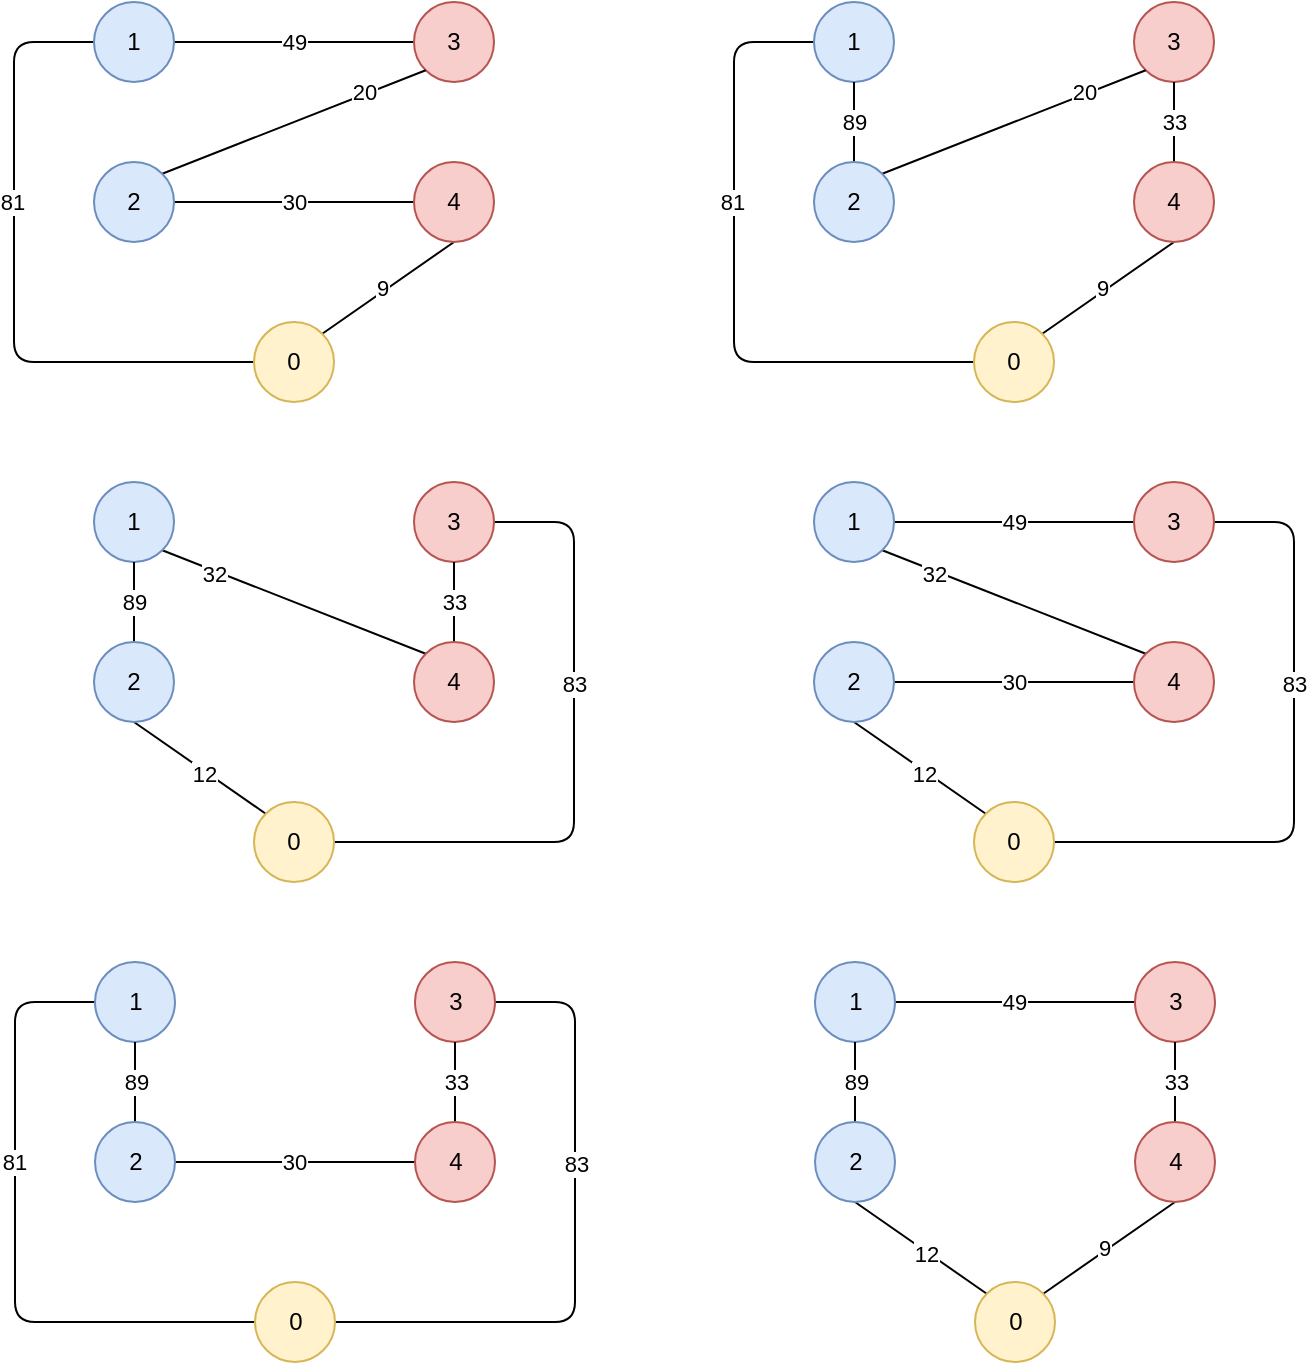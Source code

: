 <mxfile version="16.5.1" type="device"><diagram id="KT6BVVwpZQ-PzByDmpSR" name="Page-1"><mxGraphModel dx="1718" dy="1848" grid="1" gridSize="10" guides="1" tooltips="1" connect="1" arrows="1" fold="1" page="1" pageScale="1" pageWidth="1169" pageHeight="827" math="0" shadow="0"><root><mxCell id="0"/><mxCell id="1" parent="0"/><mxCell id="V3zKbNotuUNxuS-SZ1xN-5" style="edgeStyle=none;rounded=1;orthogonalLoop=1;jettySize=auto;html=1;exitX=0;exitY=0.5;exitDx=0;exitDy=0;entryX=0;entryY=0.5;entryDx=0;entryDy=0;endArrow=none;endFill=0;strokeColor=default;" parent="1" source="V3zKbNotuUNxuS-SZ1xN-7" target="V3zKbNotuUNxuS-SZ1xN-25" edge="1"><mxGeometry relative="1" as="geometry"><Array as="points"><mxPoint x="200.5" y="-220"/><mxPoint x="200.5" y="-60"/></Array></mxGeometry></mxCell><mxCell id="V3zKbNotuUNxuS-SZ1xN-6" value="81" style="edgeLabel;html=1;align=center;verticalAlign=middle;resizable=0;points=[];" parent="V3zKbNotuUNxuS-SZ1xN-5" vertex="1" connectable="0"><mxGeometry x="-0.418" y="-1" relative="1" as="geometry"><mxPoint y="27" as="offset"/></mxGeometry></mxCell><mxCell id="V3zKbNotuUNxuS-SZ1xN-7" value="1" style="ellipse;whiteSpace=wrap;html=1;aspect=fixed;fillColor=#dae8fc;strokeColor=#6c8ebf;" parent="1" vertex="1"><mxGeometry x="240.5" y="-240" width="40" height="40" as="geometry"/></mxCell><mxCell id="V3zKbNotuUNxuS-SZ1xN-8" style="edgeStyle=none;rounded=1;orthogonalLoop=1;jettySize=auto;html=1;exitX=1;exitY=0.5;exitDx=0;exitDy=0;entryX=1;entryY=0.5;entryDx=0;entryDy=0;endArrow=none;endFill=0;strokeColor=default;" parent="1" source="V3zKbNotuUNxuS-SZ1xN-10" target="V3zKbNotuUNxuS-SZ1xN-25" edge="1"><mxGeometry relative="1" as="geometry"><Array as="points"><mxPoint x="480.5" y="-220"/><mxPoint x="480.5" y="-60"/></Array></mxGeometry></mxCell><mxCell id="V3zKbNotuUNxuS-SZ1xN-9" value="83" style="edgeLabel;html=1;align=center;verticalAlign=middle;resizable=0;points=[];" parent="V3zKbNotuUNxuS-SZ1xN-8" vertex="1" connectable="0"><mxGeometry x="-0.379" relative="1" as="geometry"><mxPoint y="21" as="offset"/></mxGeometry></mxCell><mxCell id="V3zKbNotuUNxuS-SZ1xN-10" value="3" style="ellipse;whiteSpace=wrap;html=1;aspect=fixed;fillColor=#f8cecc;strokeColor=#b85450;" parent="1" vertex="1"><mxGeometry x="400.5" y="-240" width="40" height="40" as="geometry"/></mxCell><mxCell id="V3zKbNotuUNxuS-SZ1xN-13" style="edgeStyle=none;rounded=0;orthogonalLoop=1;jettySize=auto;html=1;exitX=1;exitY=0.5;exitDx=0;exitDy=0;endArrow=none;endFill=0;strokeColor=default;" parent="1" source="V3zKbNotuUNxuS-SZ1xN-19" target="V3zKbNotuUNxuS-SZ1xN-24" edge="1"><mxGeometry relative="1" as="geometry"/></mxCell><mxCell id="V3zKbNotuUNxuS-SZ1xN-14" value="30" style="edgeLabel;html=1;align=center;verticalAlign=middle;resizable=0;points=[];" parent="V3zKbNotuUNxuS-SZ1xN-13" vertex="1" connectable="0"><mxGeometry x="0.179" y="-1" relative="1" as="geometry"><mxPoint x="-11" y="-1" as="offset"/></mxGeometry></mxCell><mxCell id="V3zKbNotuUNxuS-SZ1xN-15" style="edgeStyle=none;rounded=0;orthogonalLoop=1;jettySize=auto;html=1;exitX=0.5;exitY=0;exitDx=0;exitDy=0;entryX=0.5;entryY=1;entryDx=0;entryDy=0;endArrow=none;endFill=0;strokeColor=default;" parent="1" source="V3zKbNotuUNxuS-SZ1xN-19" target="V3zKbNotuUNxuS-SZ1xN-7" edge="1"><mxGeometry relative="1" as="geometry"/></mxCell><mxCell id="V3zKbNotuUNxuS-SZ1xN-16" value="89" style="edgeLabel;html=1;align=center;verticalAlign=middle;resizable=0;points=[];" parent="V3zKbNotuUNxuS-SZ1xN-15" vertex="1" connectable="0"><mxGeometry x="-0.4" relative="1" as="geometry"><mxPoint y="-8" as="offset"/></mxGeometry></mxCell><mxCell id="V3zKbNotuUNxuS-SZ1xN-19" value="2" style="ellipse;whiteSpace=wrap;html=1;aspect=fixed;fillColor=#dae8fc;strokeColor=#6c8ebf;" parent="1" vertex="1"><mxGeometry x="240.5" y="-160" width="40" height="40" as="geometry"/></mxCell><mxCell id="V3zKbNotuUNxuS-SZ1xN-20" style="edgeStyle=none;rounded=0;orthogonalLoop=1;jettySize=auto;html=1;exitX=0.5;exitY=0;exitDx=0;exitDy=0;entryX=0.5;entryY=1;entryDx=0;entryDy=0;endArrow=none;endFill=0;strokeColor=default;" parent="1" source="V3zKbNotuUNxuS-SZ1xN-24" target="V3zKbNotuUNxuS-SZ1xN-10" edge="1"><mxGeometry relative="1" as="geometry"/></mxCell><mxCell id="V3zKbNotuUNxuS-SZ1xN-21" value="33" style="edgeLabel;html=1;align=center;verticalAlign=middle;resizable=0;points=[];" parent="V3zKbNotuUNxuS-SZ1xN-20" vertex="1" connectable="0"><mxGeometry x="-0.286" relative="1" as="geometry"><mxPoint y="-6" as="offset"/></mxGeometry></mxCell><mxCell id="V3zKbNotuUNxuS-SZ1xN-24" value="4" style="ellipse;whiteSpace=wrap;html=1;aspect=fixed;fillColor=#f8cecc;strokeColor=#b85450;" parent="1" vertex="1"><mxGeometry x="400.5" y="-160" width="40" height="40" as="geometry"/></mxCell><mxCell id="V3zKbNotuUNxuS-SZ1xN-25" value="0" style="ellipse;whiteSpace=wrap;html=1;aspect=fixed;fillColor=#fff2cc;strokeColor=#d6b656;" parent="1" vertex="1"><mxGeometry x="320.5" y="-80" width="40" height="40" as="geometry"/></mxCell><mxCell id="V3zKbNotuUNxuS-SZ1xN-28" style="edgeStyle=none;rounded=0;orthogonalLoop=1;jettySize=auto;html=1;exitX=1;exitY=0.5;exitDx=0;exitDy=0;endArrow=none;endFill=0;strokeColor=default;" parent="1" source="V3zKbNotuUNxuS-SZ1xN-32" target="V3zKbNotuUNxuS-SZ1xN-35" edge="1"><mxGeometry relative="1" as="geometry"/></mxCell><mxCell id="V3zKbNotuUNxuS-SZ1xN-29" value="49" style="edgeLabel;html=1;align=center;verticalAlign=middle;resizable=0;points=[];" parent="V3zKbNotuUNxuS-SZ1xN-28" vertex="1" connectable="0"><mxGeometry x="-0.193" y="-1" relative="1" as="geometry"><mxPoint x="11" y="-1" as="offset"/></mxGeometry></mxCell><mxCell id="V3zKbNotuUNxuS-SZ1xN-32" value="1" style="ellipse;whiteSpace=wrap;html=1;aspect=fixed;fillColor=#dae8fc;strokeColor=#6c8ebf;" parent="1" vertex="1"><mxGeometry x="600.5" y="-240" width="40" height="40" as="geometry"/></mxCell><mxCell id="V3zKbNotuUNxuS-SZ1xN-35" value="3" style="ellipse;whiteSpace=wrap;html=1;aspect=fixed;fillColor=#f8cecc;strokeColor=#b85450;" parent="1" vertex="1"><mxGeometry x="760.5" y="-240" width="40" height="40" as="geometry"/></mxCell><mxCell id="V3zKbNotuUNxuS-SZ1xN-40" style="edgeStyle=none;rounded=0;orthogonalLoop=1;jettySize=auto;html=1;exitX=0.5;exitY=0;exitDx=0;exitDy=0;entryX=0.5;entryY=1;entryDx=0;entryDy=0;endArrow=none;endFill=0;strokeColor=default;" parent="1" source="V3zKbNotuUNxuS-SZ1xN-44" target="V3zKbNotuUNxuS-SZ1xN-32" edge="1"><mxGeometry relative="1" as="geometry"/></mxCell><mxCell id="V3zKbNotuUNxuS-SZ1xN-41" value="89" style="edgeLabel;html=1;align=center;verticalAlign=middle;resizable=0;points=[];" parent="V3zKbNotuUNxuS-SZ1xN-40" vertex="1" connectable="0"><mxGeometry x="-0.4" relative="1" as="geometry"><mxPoint y="-8" as="offset"/></mxGeometry></mxCell><mxCell id="V3zKbNotuUNxuS-SZ1xN-42" style="edgeStyle=none;rounded=0;orthogonalLoop=1;jettySize=auto;html=1;exitX=0.5;exitY=1;exitDx=0;exitDy=0;entryX=0;entryY=0;entryDx=0;entryDy=0;endArrow=none;endFill=0;strokeColor=default;" parent="1" source="V3zKbNotuUNxuS-SZ1xN-44" target="V3zKbNotuUNxuS-SZ1xN-50" edge="1"><mxGeometry relative="1" as="geometry"/></mxCell><mxCell id="V3zKbNotuUNxuS-SZ1xN-43" value="12" style="edgeLabel;html=1;align=center;verticalAlign=middle;resizable=0;points=[];" parent="V3zKbNotuUNxuS-SZ1xN-42" vertex="1" connectable="0"><mxGeometry x="0.163" relative="1" as="geometry"><mxPoint x="-3" y="-1" as="offset"/></mxGeometry></mxCell><mxCell id="V3zKbNotuUNxuS-SZ1xN-44" value="2" style="ellipse;whiteSpace=wrap;html=1;aspect=fixed;fillColor=#dae8fc;strokeColor=#6c8ebf;" parent="1" vertex="1"><mxGeometry x="600.5" y="-160" width="40" height="40" as="geometry"/></mxCell><mxCell id="V3zKbNotuUNxuS-SZ1xN-45" style="edgeStyle=none;rounded=0;orthogonalLoop=1;jettySize=auto;html=1;exitX=0.5;exitY=0;exitDx=0;exitDy=0;entryX=0.5;entryY=1;entryDx=0;entryDy=0;endArrow=none;endFill=0;strokeColor=default;" parent="1" source="V3zKbNotuUNxuS-SZ1xN-49" target="V3zKbNotuUNxuS-SZ1xN-35" edge="1"><mxGeometry relative="1" as="geometry"/></mxCell><mxCell id="V3zKbNotuUNxuS-SZ1xN-46" value="33" style="edgeLabel;html=1;align=center;verticalAlign=middle;resizable=0;points=[];" parent="V3zKbNotuUNxuS-SZ1xN-45" vertex="1" connectable="0"><mxGeometry x="-0.286" relative="1" as="geometry"><mxPoint y="-6" as="offset"/></mxGeometry></mxCell><mxCell id="V3zKbNotuUNxuS-SZ1xN-47" style="edgeStyle=none;rounded=0;orthogonalLoop=1;jettySize=auto;html=1;exitX=0.5;exitY=1;exitDx=0;exitDy=0;entryX=1;entryY=0;entryDx=0;entryDy=0;endArrow=none;endFill=0;strokeColor=default;" parent="1" source="V3zKbNotuUNxuS-SZ1xN-49" target="V3zKbNotuUNxuS-SZ1xN-50" edge="1"><mxGeometry relative="1" as="geometry"/></mxCell><mxCell id="V3zKbNotuUNxuS-SZ1xN-48" value="9" style="edgeLabel;html=1;align=center;verticalAlign=middle;resizable=0;points=[];" parent="V3zKbNotuUNxuS-SZ1xN-47" vertex="1" connectable="0"><mxGeometry x="0.335" y="2" relative="1" as="geometry"><mxPoint x="7" y="-9" as="offset"/></mxGeometry></mxCell><mxCell id="V3zKbNotuUNxuS-SZ1xN-49" value="4" style="ellipse;whiteSpace=wrap;html=1;aspect=fixed;fillColor=#f8cecc;strokeColor=#b85450;" parent="1" vertex="1"><mxGeometry x="760.5" y="-160" width="40" height="40" as="geometry"/></mxCell><mxCell id="V3zKbNotuUNxuS-SZ1xN-50" value="0" style="ellipse;whiteSpace=wrap;html=1;aspect=fixed;fillColor=#fff2cc;strokeColor=#d6b656;" parent="1" vertex="1"><mxGeometry x="680.5" y="-80" width="40" height="40" as="geometry"/></mxCell><mxCell id="V3zKbNotuUNxuS-SZ1xN-51" style="orthogonalLoop=1;jettySize=auto;html=1;exitX=1;exitY=1;exitDx=0;exitDy=0;strokeColor=default;rounded=0;entryX=0;entryY=0;entryDx=0;entryDy=0;endArrow=none;endFill=0;" parent="1" source="V3zKbNotuUNxuS-SZ1xN-57" target="V3zKbNotuUNxuS-SZ1xN-74" edge="1"><mxGeometry relative="1" as="geometry"><mxPoint x="390" y="-380" as="targetPoint"/></mxGeometry></mxCell><mxCell id="V3zKbNotuUNxuS-SZ1xN-52" value="32" style="edgeLabel;html=1;align=center;verticalAlign=middle;resizable=0;points=[];" parent="V3zKbNotuUNxuS-SZ1xN-51" vertex="1" connectable="0"><mxGeometry x="-0.404" relative="1" as="geometry"><mxPoint x="-13" y="-4" as="offset"/></mxGeometry></mxCell><mxCell id="V3zKbNotuUNxuS-SZ1xN-57" value="1" style="ellipse;whiteSpace=wrap;html=1;aspect=fixed;fillColor=#dae8fc;strokeColor=#6c8ebf;" parent="1" vertex="1"><mxGeometry x="240" y="-480" width="40" height="40" as="geometry"/></mxCell><mxCell id="V3zKbNotuUNxuS-SZ1xN-58" style="edgeStyle=none;rounded=1;orthogonalLoop=1;jettySize=auto;html=1;exitX=1;exitY=0.5;exitDx=0;exitDy=0;entryX=1;entryY=0.5;entryDx=0;entryDy=0;endArrow=none;endFill=0;strokeColor=default;" parent="1" source="V3zKbNotuUNxuS-SZ1xN-60" target="V3zKbNotuUNxuS-SZ1xN-75" edge="1"><mxGeometry relative="1" as="geometry"><Array as="points"><mxPoint x="480" y="-460"/><mxPoint x="480" y="-300"/></Array></mxGeometry></mxCell><mxCell id="V3zKbNotuUNxuS-SZ1xN-59" value="83" style="edgeLabel;html=1;align=center;verticalAlign=middle;resizable=0;points=[];" parent="V3zKbNotuUNxuS-SZ1xN-58" vertex="1" connectable="0"><mxGeometry x="-0.379" relative="1" as="geometry"><mxPoint y="21" as="offset"/></mxGeometry></mxCell><mxCell id="V3zKbNotuUNxuS-SZ1xN-60" value="3" style="ellipse;whiteSpace=wrap;html=1;aspect=fixed;fillColor=#f8cecc;strokeColor=#b85450;" parent="1" vertex="1"><mxGeometry x="400" y="-480" width="40" height="40" as="geometry"/></mxCell><mxCell id="V3zKbNotuUNxuS-SZ1xN-65" style="edgeStyle=none;rounded=0;orthogonalLoop=1;jettySize=auto;html=1;exitX=0.5;exitY=0;exitDx=0;exitDy=0;entryX=0.5;entryY=1;entryDx=0;entryDy=0;endArrow=none;endFill=0;strokeColor=default;" parent="1" source="V3zKbNotuUNxuS-SZ1xN-69" target="V3zKbNotuUNxuS-SZ1xN-57" edge="1"><mxGeometry relative="1" as="geometry"/></mxCell><mxCell id="V3zKbNotuUNxuS-SZ1xN-66" value="89" style="edgeLabel;html=1;align=center;verticalAlign=middle;resizable=0;points=[];" parent="V3zKbNotuUNxuS-SZ1xN-65" vertex="1" connectable="0"><mxGeometry x="-0.4" relative="1" as="geometry"><mxPoint y="-8" as="offset"/></mxGeometry></mxCell><mxCell id="V3zKbNotuUNxuS-SZ1xN-67" style="edgeStyle=none;rounded=0;orthogonalLoop=1;jettySize=auto;html=1;exitX=0.5;exitY=1;exitDx=0;exitDy=0;entryX=0;entryY=0;entryDx=0;entryDy=0;endArrow=none;endFill=0;strokeColor=default;" parent="1" source="V3zKbNotuUNxuS-SZ1xN-69" target="V3zKbNotuUNxuS-SZ1xN-75" edge="1"><mxGeometry relative="1" as="geometry"/></mxCell><mxCell id="V3zKbNotuUNxuS-SZ1xN-68" value="12" style="edgeLabel;html=1;align=center;verticalAlign=middle;resizable=0;points=[];" parent="V3zKbNotuUNxuS-SZ1xN-67" vertex="1" connectable="0"><mxGeometry x="0.163" relative="1" as="geometry"><mxPoint x="-3" y="-1" as="offset"/></mxGeometry></mxCell><mxCell id="V3zKbNotuUNxuS-SZ1xN-69" value="2" style="ellipse;whiteSpace=wrap;html=1;aspect=fixed;fillColor=#dae8fc;strokeColor=#6c8ebf;" parent="1" vertex="1"><mxGeometry x="240" y="-400" width="40" height="40" as="geometry"/></mxCell><mxCell id="V3zKbNotuUNxuS-SZ1xN-70" style="edgeStyle=none;rounded=0;orthogonalLoop=1;jettySize=auto;html=1;exitX=0.5;exitY=0;exitDx=0;exitDy=0;entryX=0.5;entryY=1;entryDx=0;entryDy=0;endArrow=none;endFill=0;strokeColor=default;" parent="1" source="V3zKbNotuUNxuS-SZ1xN-74" target="V3zKbNotuUNxuS-SZ1xN-60" edge="1"><mxGeometry relative="1" as="geometry"/></mxCell><mxCell id="V3zKbNotuUNxuS-SZ1xN-71" value="33" style="edgeLabel;html=1;align=center;verticalAlign=middle;resizable=0;points=[];" parent="V3zKbNotuUNxuS-SZ1xN-70" vertex="1" connectable="0"><mxGeometry x="-0.286" relative="1" as="geometry"><mxPoint y="-6" as="offset"/></mxGeometry></mxCell><mxCell id="V3zKbNotuUNxuS-SZ1xN-74" value="4" style="ellipse;whiteSpace=wrap;html=1;aspect=fixed;fillColor=#f8cecc;strokeColor=#b85450;" parent="1" vertex="1"><mxGeometry x="400" y="-400" width="40" height="40" as="geometry"/></mxCell><mxCell id="V3zKbNotuUNxuS-SZ1xN-75" value="0" style="ellipse;whiteSpace=wrap;html=1;aspect=fixed;fillColor=#fff2cc;strokeColor=#d6b656;" parent="1" vertex="1"><mxGeometry x="320" y="-320" width="40" height="40" as="geometry"/></mxCell><mxCell id="V3zKbNotuUNxuS-SZ1xN-76" style="orthogonalLoop=1;jettySize=auto;html=1;exitX=1;exitY=1;exitDx=0;exitDy=0;strokeColor=default;rounded=0;entryX=0;entryY=0;entryDx=0;entryDy=0;endArrow=none;endFill=0;" parent="1" source="V3zKbNotuUNxuS-SZ1xN-82" target="V3zKbNotuUNxuS-SZ1xN-99" edge="1"><mxGeometry relative="1" as="geometry"><mxPoint x="750" y="-380" as="targetPoint"/></mxGeometry></mxCell><mxCell id="V3zKbNotuUNxuS-SZ1xN-77" value="32" style="edgeLabel;html=1;align=center;verticalAlign=middle;resizable=0;points=[];" parent="V3zKbNotuUNxuS-SZ1xN-76" vertex="1" connectable="0"><mxGeometry x="-0.404" relative="1" as="geometry"><mxPoint x="-13" y="-4" as="offset"/></mxGeometry></mxCell><mxCell id="V3zKbNotuUNxuS-SZ1xN-78" style="edgeStyle=none;rounded=0;orthogonalLoop=1;jettySize=auto;html=1;exitX=1;exitY=0.5;exitDx=0;exitDy=0;endArrow=none;endFill=0;strokeColor=default;" parent="1" source="V3zKbNotuUNxuS-SZ1xN-82" target="V3zKbNotuUNxuS-SZ1xN-85" edge="1"><mxGeometry relative="1" as="geometry"/></mxCell><mxCell id="V3zKbNotuUNxuS-SZ1xN-79" value="49" style="edgeLabel;html=1;align=center;verticalAlign=middle;resizable=0;points=[];" parent="V3zKbNotuUNxuS-SZ1xN-78" vertex="1" connectable="0"><mxGeometry x="-0.193" y="-1" relative="1" as="geometry"><mxPoint x="11" y="-1" as="offset"/></mxGeometry></mxCell><mxCell id="V3zKbNotuUNxuS-SZ1xN-82" value="1" style="ellipse;whiteSpace=wrap;html=1;aspect=fixed;fillColor=#dae8fc;strokeColor=#6c8ebf;" parent="1" vertex="1"><mxGeometry x="600" y="-480" width="40" height="40" as="geometry"/></mxCell><mxCell id="V3zKbNotuUNxuS-SZ1xN-83" style="edgeStyle=none;rounded=1;orthogonalLoop=1;jettySize=auto;html=1;exitX=1;exitY=0.5;exitDx=0;exitDy=0;entryX=1;entryY=0.5;entryDx=0;entryDy=0;endArrow=none;endFill=0;strokeColor=default;" parent="1" source="V3zKbNotuUNxuS-SZ1xN-85" target="V3zKbNotuUNxuS-SZ1xN-100" edge="1"><mxGeometry relative="1" as="geometry"><Array as="points"><mxPoint x="840" y="-460"/><mxPoint x="840" y="-300"/></Array></mxGeometry></mxCell><mxCell id="V3zKbNotuUNxuS-SZ1xN-84" value="83" style="edgeLabel;html=1;align=center;verticalAlign=middle;resizable=0;points=[];" parent="V3zKbNotuUNxuS-SZ1xN-83" vertex="1" connectable="0"><mxGeometry x="-0.379" relative="1" as="geometry"><mxPoint y="21" as="offset"/></mxGeometry></mxCell><mxCell id="V3zKbNotuUNxuS-SZ1xN-85" value="3" style="ellipse;whiteSpace=wrap;html=1;aspect=fixed;fillColor=#f8cecc;strokeColor=#b85450;" parent="1" vertex="1"><mxGeometry x="760" y="-480" width="40" height="40" as="geometry"/></mxCell><mxCell id="V3zKbNotuUNxuS-SZ1xN-88" style="edgeStyle=none;rounded=0;orthogonalLoop=1;jettySize=auto;html=1;exitX=1;exitY=0.5;exitDx=0;exitDy=0;endArrow=none;endFill=0;strokeColor=default;" parent="1" source="V3zKbNotuUNxuS-SZ1xN-94" target="V3zKbNotuUNxuS-SZ1xN-99" edge="1"><mxGeometry relative="1" as="geometry"/></mxCell><mxCell id="V3zKbNotuUNxuS-SZ1xN-89" value="30" style="edgeLabel;html=1;align=center;verticalAlign=middle;resizable=0;points=[];" parent="V3zKbNotuUNxuS-SZ1xN-88" vertex="1" connectable="0"><mxGeometry x="0.179" y="-1" relative="1" as="geometry"><mxPoint x="-11" y="-1" as="offset"/></mxGeometry></mxCell><mxCell id="V3zKbNotuUNxuS-SZ1xN-92" style="edgeStyle=none;rounded=0;orthogonalLoop=1;jettySize=auto;html=1;exitX=0.5;exitY=1;exitDx=0;exitDy=0;entryX=0;entryY=0;entryDx=0;entryDy=0;endArrow=none;endFill=0;strokeColor=default;" parent="1" source="V3zKbNotuUNxuS-SZ1xN-94" target="V3zKbNotuUNxuS-SZ1xN-100" edge="1"><mxGeometry relative="1" as="geometry"/></mxCell><mxCell id="V3zKbNotuUNxuS-SZ1xN-93" value="12" style="edgeLabel;html=1;align=center;verticalAlign=middle;resizable=0;points=[];" parent="V3zKbNotuUNxuS-SZ1xN-92" vertex="1" connectable="0"><mxGeometry x="0.163" relative="1" as="geometry"><mxPoint x="-3" y="-1" as="offset"/></mxGeometry></mxCell><mxCell id="V3zKbNotuUNxuS-SZ1xN-94" value="2" style="ellipse;whiteSpace=wrap;html=1;aspect=fixed;fillColor=#dae8fc;strokeColor=#6c8ebf;" parent="1" vertex="1"><mxGeometry x="600" y="-400" width="40" height="40" as="geometry"/></mxCell><mxCell id="V3zKbNotuUNxuS-SZ1xN-99" value="4" style="ellipse;whiteSpace=wrap;html=1;aspect=fixed;fillColor=#f8cecc;strokeColor=#b85450;" parent="1" vertex="1"><mxGeometry x="760" y="-400" width="40" height="40" as="geometry"/></mxCell><mxCell id="V3zKbNotuUNxuS-SZ1xN-100" value="0" style="ellipse;whiteSpace=wrap;html=1;aspect=fixed;fillColor=#fff2cc;strokeColor=#d6b656;" parent="1" vertex="1"><mxGeometry x="680" y="-320" width="40" height="40" as="geometry"/></mxCell><mxCell id="V3zKbNotuUNxuS-SZ1xN-103" style="edgeStyle=none;rounded=0;orthogonalLoop=1;jettySize=auto;html=1;exitX=1;exitY=0.5;exitDx=0;exitDy=0;endArrow=none;endFill=0;strokeColor=default;" parent="1" source="V3zKbNotuUNxuS-SZ1xN-107" target="V3zKbNotuUNxuS-SZ1xN-110" edge="1"><mxGeometry relative="1" as="geometry"/></mxCell><mxCell id="V3zKbNotuUNxuS-SZ1xN-104" value="49" style="edgeLabel;html=1;align=center;verticalAlign=middle;resizable=0;points=[];" parent="V3zKbNotuUNxuS-SZ1xN-103" vertex="1" connectable="0"><mxGeometry x="-0.193" y="-1" relative="1" as="geometry"><mxPoint x="11" y="-1" as="offset"/></mxGeometry></mxCell><mxCell id="V3zKbNotuUNxuS-SZ1xN-105" style="edgeStyle=none;rounded=1;orthogonalLoop=1;jettySize=auto;html=1;exitX=0;exitY=0.5;exitDx=0;exitDy=0;entryX=0;entryY=0.5;entryDx=0;entryDy=0;endArrow=none;endFill=0;strokeColor=default;" parent="1" source="V3zKbNotuUNxuS-SZ1xN-107" target="V3zKbNotuUNxuS-SZ1xN-125" edge="1"><mxGeometry relative="1" as="geometry"><Array as="points"><mxPoint x="200" y="-700"/><mxPoint x="200" y="-540"/></Array></mxGeometry></mxCell><mxCell id="V3zKbNotuUNxuS-SZ1xN-106" value="81" style="edgeLabel;html=1;align=center;verticalAlign=middle;resizable=0;points=[];" parent="V3zKbNotuUNxuS-SZ1xN-105" vertex="1" connectable="0"><mxGeometry x="-0.418" y="-1" relative="1" as="geometry"><mxPoint y="27" as="offset"/></mxGeometry></mxCell><mxCell id="V3zKbNotuUNxuS-SZ1xN-107" value="1" style="ellipse;whiteSpace=wrap;html=1;aspect=fixed;fillColor=#dae8fc;strokeColor=#6c8ebf;" parent="1" vertex="1"><mxGeometry x="240" y="-720" width="40" height="40" as="geometry"/></mxCell><mxCell id="V3zKbNotuUNxuS-SZ1xN-110" value="3" style="ellipse;whiteSpace=wrap;html=1;aspect=fixed;fillColor=#f8cecc;strokeColor=#b85450;" parent="1" vertex="1"><mxGeometry x="400" y="-720" width="40" height="40" as="geometry"/></mxCell><mxCell id="V3zKbNotuUNxuS-SZ1xN-111" style="edgeStyle=none;rounded=0;orthogonalLoop=1;jettySize=auto;html=1;exitX=1;exitY=0;exitDx=0;exitDy=0;entryX=0;entryY=1;entryDx=0;entryDy=0;endArrow=none;endFill=0;strokeColor=default;" parent="1" source="V3zKbNotuUNxuS-SZ1xN-119" target="V3zKbNotuUNxuS-SZ1xN-110" edge="1"><mxGeometry relative="1" as="geometry"/></mxCell><mxCell id="V3zKbNotuUNxuS-SZ1xN-112" value="20" style="edgeLabel;html=1;align=center;verticalAlign=middle;resizable=0;points=[];" parent="V3zKbNotuUNxuS-SZ1xN-111" vertex="1" connectable="0"><mxGeometry x="0.544" y="1" relative="1" as="geometry"><mxPoint as="offset"/></mxGeometry></mxCell><mxCell id="V3zKbNotuUNxuS-SZ1xN-113" style="edgeStyle=none;rounded=0;orthogonalLoop=1;jettySize=auto;html=1;exitX=1;exitY=0.5;exitDx=0;exitDy=0;endArrow=none;endFill=0;strokeColor=default;" parent="1" source="V3zKbNotuUNxuS-SZ1xN-119" target="V3zKbNotuUNxuS-SZ1xN-124" edge="1"><mxGeometry relative="1" as="geometry"/></mxCell><mxCell id="V3zKbNotuUNxuS-SZ1xN-114" value="30" style="edgeLabel;html=1;align=center;verticalAlign=middle;resizable=0;points=[];" parent="V3zKbNotuUNxuS-SZ1xN-113" vertex="1" connectable="0"><mxGeometry x="0.179" y="-1" relative="1" as="geometry"><mxPoint x="-11" y="-1" as="offset"/></mxGeometry></mxCell><mxCell id="V3zKbNotuUNxuS-SZ1xN-119" value="2" style="ellipse;whiteSpace=wrap;html=1;aspect=fixed;fillColor=#dae8fc;strokeColor=#6c8ebf;" parent="1" vertex="1"><mxGeometry x="240" y="-640" width="40" height="40" as="geometry"/></mxCell><mxCell id="V3zKbNotuUNxuS-SZ1xN-122" style="edgeStyle=none;rounded=0;orthogonalLoop=1;jettySize=auto;html=1;exitX=0.5;exitY=1;exitDx=0;exitDy=0;entryX=1;entryY=0;entryDx=0;entryDy=0;endArrow=none;endFill=0;strokeColor=default;" parent="1" source="V3zKbNotuUNxuS-SZ1xN-124" target="V3zKbNotuUNxuS-SZ1xN-125" edge="1"><mxGeometry relative="1" as="geometry"/></mxCell><mxCell id="V3zKbNotuUNxuS-SZ1xN-123" value="9" style="edgeLabel;html=1;align=center;verticalAlign=middle;resizable=0;points=[];" parent="V3zKbNotuUNxuS-SZ1xN-122" vertex="1" connectable="0"><mxGeometry x="0.335" y="2" relative="1" as="geometry"><mxPoint x="7" y="-9" as="offset"/></mxGeometry></mxCell><mxCell id="V3zKbNotuUNxuS-SZ1xN-124" value="4" style="ellipse;whiteSpace=wrap;html=1;aspect=fixed;fillColor=#f8cecc;strokeColor=#b85450;" parent="1" vertex="1"><mxGeometry x="400" y="-640" width="40" height="40" as="geometry"/></mxCell><mxCell id="V3zKbNotuUNxuS-SZ1xN-125" value="0" style="ellipse;whiteSpace=wrap;html=1;aspect=fixed;fillColor=#fff2cc;strokeColor=#d6b656;" parent="1" vertex="1"><mxGeometry x="320" y="-560" width="40" height="40" as="geometry"/></mxCell><mxCell id="V3zKbNotuUNxuS-SZ1xN-130" style="edgeStyle=none;rounded=1;orthogonalLoop=1;jettySize=auto;html=1;exitX=0;exitY=0.5;exitDx=0;exitDy=0;entryX=0;entryY=0.5;entryDx=0;entryDy=0;endArrow=none;endFill=0;strokeColor=default;" parent="1" source="V3zKbNotuUNxuS-SZ1xN-132" target="V3zKbNotuUNxuS-SZ1xN-150" edge="1"><mxGeometry relative="1" as="geometry"><Array as="points"><mxPoint x="560" y="-700"/><mxPoint x="560" y="-540"/></Array></mxGeometry></mxCell><mxCell id="V3zKbNotuUNxuS-SZ1xN-131" value="81" style="edgeLabel;html=1;align=center;verticalAlign=middle;resizable=0;points=[];" parent="V3zKbNotuUNxuS-SZ1xN-130" vertex="1" connectable="0"><mxGeometry x="-0.418" y="-1" relative="1" as="geometry"><mxPoint y="27" as="offset"/></mxGeometry></mxCell><mxCell id="V3zKbNotuUNxuS-SZ1xN-132" value="1" style="ellipse;whiteSpace=wrap;html=1;aspect=fixed;fillColor=#dae8fc;strokeColor=#6c8ebf;" parent="1" vertex="1"><mxGeometry x="600" y="-720" width="40" height="40" as="geometry"/></mxCell><mxCell id="V3zKbNotuUNxuS-SZ1xN-135" value="3" style="ellipse;whiteSpace=wrap;html=1;aspect=fixed;fillColor=#f8cecc;strokeColor=#b85450;" parent="1" vertex="1"><mxGeometry x="760" y="-720" width="40" height="40" as="geometry"/></mxCell><mxCell id="V3zKbNotuUNxuS-SZ1xN-136" style="edgeStyle=none;rounded=0;orthogonalLoop=1;jettySize=auto;html=1;exitX=1;exitY=0;exitDx=0;exitDy=0;entryX=0;entryY=1;entryDx=0;entryDy=0;endArrow=none;endFill=0;strokeColor=default;" parent="1" source="V3zKbNotuUNxuS-SZ1xN-144" target="V3zKbNotuUNxuS-SZ1xN-135" edge="1"><mxGeometry relative="1" as="geometry"/></mxCell><mxCell id="V3zKbNotuUNxuS-SZ1xN-137" value="20" style="edgeLabel;html=1;align=center;verticalAlign=middle;resizable=0;points=[];" parent="V3zKbNotuUNxuS-SZ1xN-136" vertex="1" connectable="0"><mxGeometry x="0.544" y="1" relative="1" as="geometry"><mxPoint as="offset"/></mxGeometry></mxCell><mxCell id="V3zKbNotuUNxuS-SZ1xN-140" style="edgeStyle=none;rounded=0;orthogonalLoop=1;jettySize=auto;html=1;exitX=0.5;exitY=0;exitDx=0;exitDy=0;entryX=0.5;entryY=1;entryDx=0;entryDy=0;endArrow=none;endFill=0;strokeColor=default;" parent="1" source="V3zKbNotuUNxuS-SZ1xN-144" target="V3zKbNotuUNxuS-SZ1xN-132" edge="1"><mxGeometry relative="1" as="geometry"/></mxCell><mxCell id="V3zKbNotuUNxuS-SZ1xN-141" value="89" style="edgeLabel;html=1;align=center;verticalAlign=middle;resizable=0;points=[];" parent="V3zKbNotuUNxuS-SZ1xN-140" vertex="1" connectable="0"><mxGeometry x="-0.4" relative="1" as="geometry"><mxPoint y="-8" as="offset"/></mxGeometry></mxCell><mxCell id="V3zKbNotuUNxuS-SZ1xN-144" value="2" style="ellipse;whiteSpace=wrap;html=1;aspect=fixed;fillColor=#dae8fc;strokeColor=#6c8ebf;" parent="1" vertex="1"><mxGeometry x="600" y="-640" width="40" height="40" as="geometry"/></mxCell><mxCell id="V3zKbNotuUNxuS-SZ1xN-145" style="edgeStyle=none;rounded=0;orthogonalLoop=1;jettySize=auto;html=1;exitX=0.5;exitY=0;exitDx=0;exitDy=0;entryX=0.5;entryY=1;entryDx=0;entryDy=0;endArrow=none;endFill=0;strokeColor=default;" parent="1" source="V3zKbNotuUNxuS-SZ1xN-149" target="V3zKbNotuUNxuS-SZ1xN-135" edge="1"><mxGeometry relative="1" as="geometry"/></mxCell><mxCell id="V3zKbNotuUNxuS-SZ1xN-146" value="33" style="edgeLabel;html=1;align=center;verticalAlign=middle;resizable=0;points=[];" parent="V3zKbNotuUNxuS-SZ1xN-145" vertex="1" connectable="0"><mxGeometry x="-0.286" relative="1" as="geometry"><mxPoint y="-6" as="offset"/></mxGeometry></mxCell><mxCell id="V3zKbNotuUNxuS-SZ1xN-147" style="edgeStyle=none;rounded=0;orthogonalLoop=1;jettySize=auto;html=1;exitX=0.5;exitY=1;exitDx=0;exitDy=0;entryX=1;entryY=0;entryDx=0;entryDy=0;endArrow=none;endFill=0;strokeColor=default;" parent="1" source="V3zKbNotuUNxuS-SZ1xN-149" target="V3zKbNotuUNxuS-SZ1xN-150" edge="1"><mxGeometry relative="1" as="geometry"/></mxCell><mxCell id="V3zKbNotuUNxuS-SZ1xN-148" value="9" style="edgeLabel;html=1;align=center;verticalAlign=middle;resizable=0;points=[];" parent="V3zKbNotuUNxuS-SZ1xN-147" vertex="1" connectable="0"><mxGeometry x="0.335" y="2" relative="1" as="geometry"><mxPoint x="7" y="-9" as="offset"/></mxGeometry></mxCell><mxCell id="V3zKbNotuUNxuS-SZ1xN-149" value="4" style="ellipse;whiteSpace=wrap;html=1;aspect=fixed;fillColor=#f8cecc;strokeColor=#b85450;" parent="1" vertex="1"><mxGeometry x="760" y="-640" width="40" height="40" as="geometry"/></mxCell><mxCell id="V3zKbNotuUNxuS-SZ1xN-150" value="0" style="ellipse;whiteSpace=wrap;html=1;aspect=fixed;fillColor=#fff2cc;strokeColor=#d6b656;" parent="1" vertex="1"><mxGeometry x="680" y="-560" width="40" height="40" as="geometry"/></mxCell></root></mxGraphModel></diagram></mxfile>
